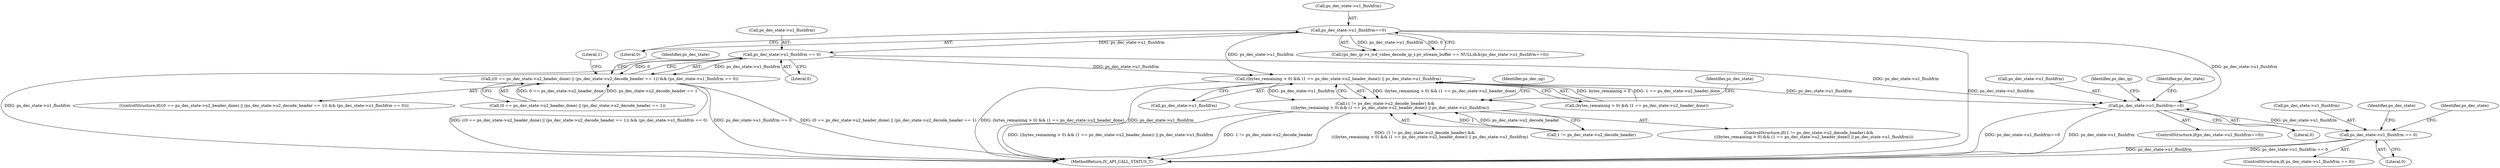 digraph "0_Android_a86eb798d077b9b25c8f8c77e3c02c2f287c1ce7@pointer" {
"1000325" [label="(Call,ps_dec_state->u1_flushfrm == 0)"];
"1000272" [label="(Call,ps_dec_state->u1_flushfrm==0)"];
"1000313" [label="(Call,((0 == ps_dec_state->u2_header_done) || (ps_dec_state->u2_decode_header == 1)) && (ps_dec_state->u1_flushfrm == 0))"];
"1000349" [label="(Call,((bytes_remaining > 0) && (1 == ps_dec_state->u2_header_done)) || ps_dec_state->u1_flushfrm)"];
"1000343" [label="(Call,(1 != ps_dec_state->u2_decode_header) &&\n        (((bytes_remaining > 0) && (1 == ps_dec_state->u2_header_done)) || ps_dec_state->u1_flushfrm))"];
"1001105" [label="(Call,ps_dec_state->u1_flushfrm==0)"];
"1001414" [label="(Call,ps_dec_state->u1_flushfrm == 0)"];
"1000345" [label="(Literal,1)"];
"1001106" [label="(Call,ps_dec_state->u1_flushfrm)"];
"1001415" [label="(Call,ps_dec_state->u1_flushfrm)"];
"1000349" [label="(Call,((bytes_remaining > 0) && (1 == ps_dec_state->u2_header_done)) || ps_dec_state->u1_flushfrm)"];
"1000342" [label="(ControlStructure,if((1 != ps_dec_state->u2_decode_header) &&\n        (((bytes_remaining > 0) && (1 == ps_dec_state->u2_header_done)) || ps_dec_state->u1_flushfrm)))"];
"1000343" [label="(Call,(1 != ps_dec_state->u2_decode_header) &&\n        (((bytes_remaining > 0) && (1 == ps_dec_state->u2_header_done)) || ps_dec_state->u1_flushfrm))"];
"1000313" [label="(Call,((0 == ps_dec_state->u2_header_done) || (ps_dec_state->u2_decode_header == 1)) && (ps_dec_state->u1_flushfrm == 0))"];
"1000276" [label="(Literal,0)"];
"1001105" [label="(Call,ps_dec_state->u1_flushfrm==0)"];
"1001418" [label="(Literal,0)"];
"1000329" [label="(Literal,0)"];
"1000326" [label="(Call,ps_dec_state->u1_flushfrm)"];
"1000359" [label="(Call,ps_dec_state->u1_flushfrm)"];
"1000365" [label="(Identifier,ps_dec_state)"];
"1000314" [label="(Call,(0 == ps_dec_state->u2_header_done) || (ps_dec_state->u2_decode_header == 1))"];
"1001109" [label="(Literal,0)"];
"1000325" [label="(Call,ps_dec_state->u1_flushfrm == 0)"];
"1001413" [label="(ControlStructure,if( ps_dec_state->u1_flushfrm == 0))"];
"1001669" [label="(Identifier,ps_dec_op)"];
"1001104" [label="(ControlStructure,if(ps_dec_state->u1_flushfrm==0))"];
"1000273" [label="(Call,ps_dec_state->u1_flushfrm)"];
"1001414" [label="(Call,ps_dec_state->u1_flushfrm == 0)"];
"1000312" [label="(ControlStructure,if(((0 == ps_dec_state->u2_header_done) || (ps_dec_state->u2_decode_header == 1)) && (ps_dec_state->u1_flushfrm == 0)))"];
"1000264" [label="(Call,(ps_dec_ip->s_ivd_video_decode_ip_t.pv_stream_buffer == NULL)&&(ps_dec_state->u1_flushfrm==0))"];
"1000344" [label="(Call,1 != ps_dec_state->u2_decode_header)"];
"1001538" [label="(Identifier,ps_dec_state)"];
"1000350" [label="(Call,(bytes_remaining > 0) && (1 == ps_dec_state->u2_header_done))"];
"1000272" [label="(Call,ps_dec_state->u1_flushfrm==0)"];
"1001422" [label="(Identifier,ps_dec_state)"];
"1001114" [label="(Identifier,ps_dec_ip)"];
"1001695" [label="(MethodReturn,IV_API_CALL_STATUS_T)"];
"1000332" [label="(Identifier,ps_dec_state)"];
"1001542" [label="(Identifier,ps_dec_state)"];
"1000325" -> "1000313"  [label="AST: "];
"1000325" -> "1000329"  [label="CFG: "];
"1000326" -> "1000325"  [label="AST: "];
"1000329" -> "1000325"  [label="AST: "];
"1000313" -> "1000325"  [label="CFG: "];
"1000325" -> "1001695"  [label="DDG: ps_dec_state->u1_flushfrm"];
"1000325" -> "1000313"  [label="DDG: ps_dec_state->u1_flushfrm"];
"1000325" -> "1000313"  [label="DDG: 0"];
"1000272" -> "1000325"  [label="DDG: ps_dec_state->u1_flushfrm"];
"1000325" -> "1000349"  [label="DDG: ps_dec_state->u1_flushfrm"];
"1000325" -> "1001105"  [label="DDG: ps_dec_state->u1_flushfrm"];
"1000272" -> "1000264"  [label="AST: "];
"1000272" -> "1000276"  [label="CFG: "];
"1000273" -> "1000272"  [label="AST: "];
"1000276" -> "1000272"  [label="AST: "];
"1000264" -> "1000272"  [label="CFG: "];
"1000272" -> "1001695"  [label="DDG: ps_dec_state->u1_flushfrm"];
"1000272" -> "1000264"  [label="DDG: ps_dec_state->u1_flushfrm"];
"1000272" -> "1000264"  [label="DDG: 0"];
"1000272" -> "1000349"  [label="DDG: ps_dec_state->u1_flushfrm"];
"1000272" -> "1001105"  [label="DDG: ps_dec_state->u1_flushfrm"];
"1000313" -> "1000312"  [label="AST: "];
"1000313" -> "1000314"  [label="CFG: "];
"1000314" -> "1000313"  [label="AST: "];
"1000332" -> "1000313"  [label="CFG: "];
"1000345" -> "1000313"  [label="CFG: "];
"1000313" -> "1001695"  [label="DDG: ((0 == ps_dec_state->u2_header_done) || (ps_dec_state->u2_decode_header == 1)) && (ps_dec_state->u1_flushfrm == 0)"];
"1000313" -> "1001695"  [label="DDG: ps_dec_state->u1_flushfrm == 0"];
"1000313" -> "1001695"  [label="DDG: (0 == ps_dec_state->u2_header_done) || (ps_dec_state->u2_decode_header == 1)"];
"1000314" -> "1000313"  [label="DDG: 0 == ps_dec_state->u2_header_done"];
"1000314" -> "1000313"  [label="DDG: ps_dec_state->u2_decode_header == 1"];
"1000349" -> "1000343"  [label="AST: "];
"1000349" -> "1000350"  [label="CFG: "];
"1000349" -> "1000359"  [label="CFG: "];
"1000350" -> "1000349"  [label="AST: "];
"1000359" -> "1000349"  [label="AST: "];
"1000343" -> "1000349"  [label="CFG: "];
"1000349" -> "1001695"  [label="DDG: (bytes_remaining > 0) && (1 == ps_dec_state->u2_header_done)"];
"1000349" -> "1001695"  [label="DDG: ps_dec_state->u1_flushfrm"];
"1000349" -> "1000343"  [label="DDG: (bytes_remaining > 0) && (1 == ps_dec_state->u2_header_done)"];
"1000349" -> "1000343"  [label="DDG: ps_dec_state->u1_flushfrm"];
"1000350" -> "1000349"  [label="DDG: bytes_remaining > 0"];
"1000350" -> "1000349"  [label="DDG: 1 == ps_dec_state->u2_header_done"];
"1000349" -> "1001105"  [label="DDG: ps_dec_state->u1_flushfrm"];
"1000343" -> "1000342"  [label="AST: "];
"1000343" -> "1000344"  [label="CFG: "];
"1000344" -> "1000343"  [label="AST: "];
"1000365" -> "1000343"  [label="CFG: "];
"1001669" -> "1000343"  [label="CFG: "];
"1000343" -> "1001695"  [label="DDG: ((bytes_remaining > 0) && (1 == ps_dec_state->u2_header_done)) || ps_dec_state->u1_flushfrm"];
"1000343" -> "1001695"  [label="DDG: 1 != ps_dec_state->u2_decode_header"];
"1000343" -> "1001695"  [label="DDG: (1 != ps_dec_state->u2_decode_header) &&\n        (((bytes_remaining > 0) && (1 == ps_dec_state->u2_header_done)) || ps_dec_state->u1_flushfrm)"];
"1000344" -> "1000343"  [label="DDG: 1"];
"1000344" -> "1000343"  [label="DDG: ps_dec_state->u2_decode_header"];
"1001105" -> "1001104"  [label="AST: "];
"1001105" -> "1001109"  [label="CFG: "];
"1001106" -> "1001105"  [label="AST: "];
"1001109" -> "1001105"  [label="AST: "];
"1001114" -> "1001105"  [label="CFG: "];
"1001542" -> "1001105"  [label="CFG: "];
"1001105" -> "1001695"  [label="DDG: ps_dec_state->u1_flushfrm==0"];
"1001105" -> "1001695"  [label="DDG: ps_dec_state->u1_flushfrm"];
"1001105" -> "1001414"  [label="DDG: ps_dec_state->u1_flushfrm"];
"1001414" -> "1001413"  [label="AST: "];
"1001414" -> "1001418"  [label="CFG: "];
"1001415" -> "1001414"  [label="AST: "];
"1001418" -> "1001414"  [label="AST: "];
"1001422" -> "1001414"  [label="CFG: "];
"1001538" -> "1001414"  [label="CFG: "];
"1001414" -> "1001695"  [label="DDG: ps_dec_state->u1_flushfrm"];
"1001414" -> "1001695"  [label="DDG: ps_dec_state->u1_flushfrm == 0"];
}
